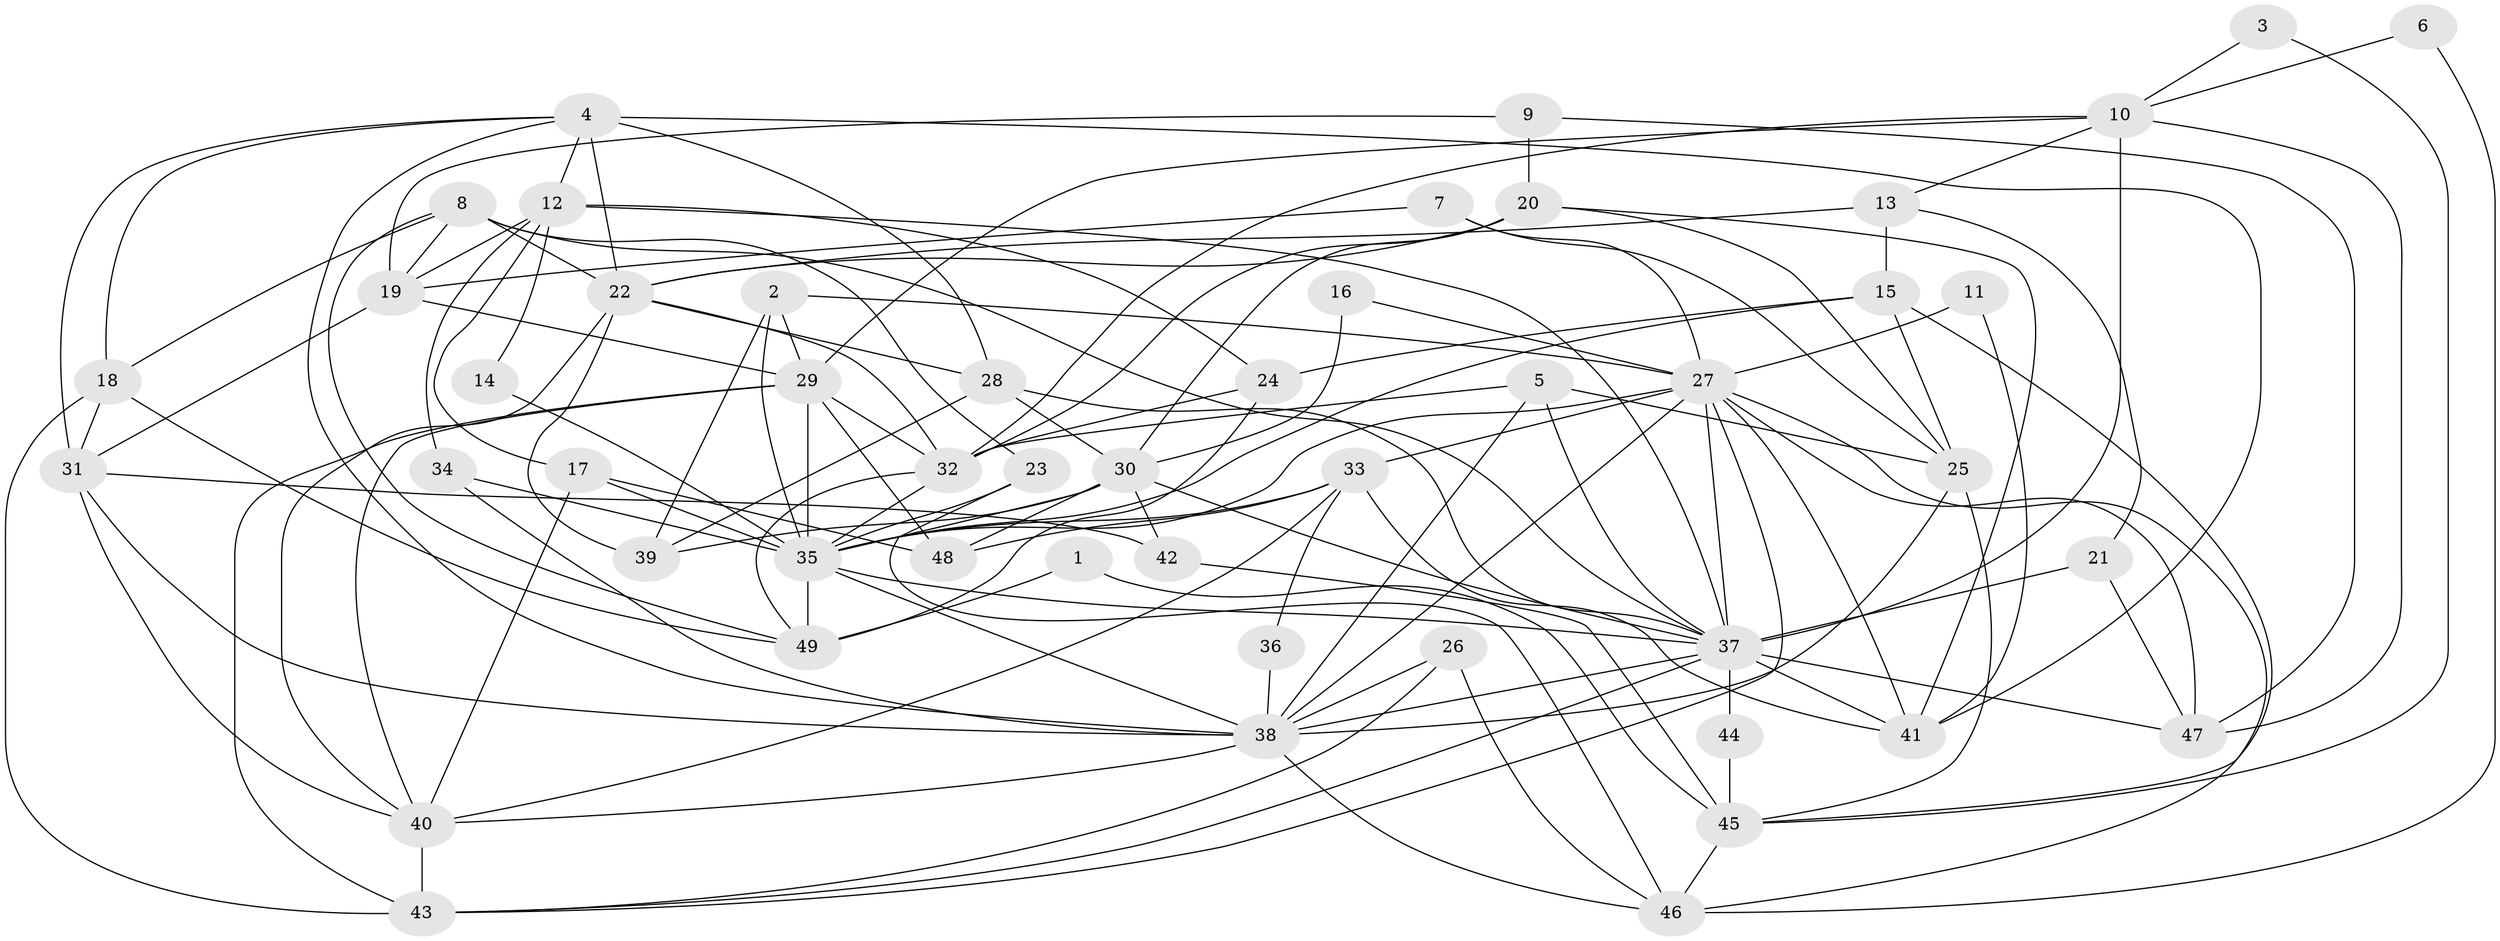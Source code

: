 // original degree distribution, {2: 0.18556701030927836, 3: 0.21649484536082475, 4: 0.26804123711340205, 6: 0.10309278350515463, 5: 0.17525773195876287, 7: 0.020618556701030927, 8: 0.020618556701030927, 10: 0.010309278350515464}
// Generated by graph-tools (version 1.1) at 2025/50/03/09/25 03:50:06]
// undirected, 49 vertices, 132 edges
graph export_dot {
graph [start="1"]
  node [color=gray90,style=filled];
  1;
  2;
  3;
  4;
  5;
  6;
  7;
  8;
  9;
  10;
  11;
  12;
  13;
  14;
  15;
  16;
  17;
  18;
  19;
  20;
  21;
  22;
  23;
  24;
  25;
  26;
  27;
  28;
  29;
  30;
  31;
  32;
  33;
  34;
  35;
  36;
  37;
  38;
  39;
  40;
  41;
  42;
  43;
  44;
  45;
  46;
  47;
  48;
  49;
  1 -- 45 [weight=1.0];
  1 -- 49 [weight=1.0];
  2 -- 27 [weight=1.0];
  2 -- 29 [weight=1.0];
  2 -- 35 [weight=1.0];
  2 -- 39 [weight=1.0];
  3 -- 10 [weight=1.0];
  3 -- 45 [weight=1.0];
  4 -- 12 [weight=1.0];
  4 -- 18 [weight=1.0];
  4 -- 22 [weight=2.0];
  4 -- 28 [weight=1.0];
  4 -- 31 [weight=1.0];
  4 -- 38 [weight=1.0];
  4 -- 41 [weight=1.0];
  5 -- 25 [weight=1.0];
  5 -- 32 [weight=1.0];
  5 -- 37 [weight=1.0];
  5 -- 38 [weight=1.0];
  6 -- 10 [weight=1.0];
  6 -- 46 [weight=1.0];
  7 -- 19 [weight=1.0];
  7 -- 25 [weight=1.0];
  7 -- 27 [weight=1.0];
  8 -- 18 [weight=1.0];
  8 -- 19 [weight=1.0];
  8 -- 22 [weight=1.0];
  8 -- 23 [weight=1.0];
  8 -- 37 [weight=1.0];
  8 -- 49 [weight=1.0];
  9 -- 19 [weight=1.0];
  9 -- 20 [weight=1.0];
  9 -- 47 [weight=1.0];
  10 -- 13 [weight=1.0];
  10 -- 29 [weight=1.0];
  10 -- 32 [weight=1.0];
  10 -- 37 [weight=1.0];
  10 -- 47 [weight=1.0];
  11 -- 27 [weight=1.0];
  11 -- 41 [weight=1.0];
  12 -- 14 [weight=1.0];
  12 -- 17 [weight=1.0];
  12 -- 19 [weight=1.0];
  12 -- 24 [weight=1.0];
  12 -- 34 [weight=1.0];
  12 -- 37 [weight=2.0];
  13 -- 15 [weight=1.0];
  13 -- 21 [weight=1.0];
  13 -- 22 [weight=2.0];
  14 -- 35 [weight=1.0];
  15 -- 24 [weight=1.0];
  15 -- 25 [weight=1.0];
  15 -- 35 [weight=1.0];
  15 -- 45 [weight=1.0];
  16 -- 27 [weight=1.0];
  16 -- 30 [weight=1.0];
  17 -- 35 [weight=1.0];
  17 -- 40 [weight=1.0];
  17 -- 48 [weight=1.0];
  18 -- 31 [weight=1.0];
  18 -- 43 [weight=1.0];
  18 -- 49 [weight=1.0];
  19 -- 29 [weight=1.0];
  19 -- 31 [weight=1.0];
  20 -- 22 [weight=1.0];
  20 -- 25 [weight=1.0];
  20 -- 30 [weight=1.0];
  20 -- 32 [weight=1.0];
  20 -- 41 [weight=1.0];
  21 -- 37 [weight=1.0];
  21 -- 47 [weight=1.0];
  22 -- 28 [weight=1.0];
  22 -- 32 [weight=1.0];
  22 -- 39 [weight=2.0];
  22 -- 40 [weight=2.0];
  23 -- 35 [weight=1.0];
  23 -- 46 [weight=1.0];
  24 -- 32 [weight=1.0];
  24 -- 49 [weight=1.0];
  25 -- 38 [weight=1.0];
  25 -- 45 [weight=1.0];
  26 -- 38 [weight=1.0];
  26 -- 43 [weight=1.0];
  26 -- 46 [weight=1.0];
  27 -- 33 [weight=1.0];
  27 -- 35 [weight=1.0];
  27 -- 37 [weight=1.0];
  27 -- 38 [weight=1.0];
  27 -- 41 [weight=1.0];
  27 -- 43 [weight=1.0];
  27 -- 46 [weight=1.0];
  27 -- 47 [weight=1.0];
  28 -- 30 [weight=1.0];
  28 -- 37 [weight=1.0];
  28 -- 39 [weight=1.0];
  29 -- 32 [weight=1.0];
  29 -- 35 [weight=1.0];
  29 -- 40 [weight=1.0];
  29 -- 43 [weight=1.0];
  29 -- 48 [weight=1.0];
  30 -- 35 [weight=1.0];
  30 -- 37 [weight=1.0];
  30 -- 39 [weight=1.0];
  30 -- 42 [weight=1.0];
  30 -- 48 [weight=1.0];
  31 -- 38 [weight=1.0];
  31 -- 40 [weight=1.0];
  31 -- 42 [weight=1.0];
  32 -- 35 [weight=2.0];
  32 -- 49 [weight=1.0];
  33 -- 35 [weight=1.0];
  33 -- 36 [weight=1.0];
  33 -- 40 [weight=1.0];
  33 -- 41 [weight=1.0];
  33 -- 48 [weight=1.0];
  34 -- 35 [weight=1.0];
  34 -- 38 [weight=1.0];
  35 -- 37 [weight=1.0];
  35 -- 38 [weight=1.0];
  35 -- 49 [weight=2.0];
  36 -- 38 [weight=1.0];
  37 -- 38 [weight=1.0];
  37 -- 41 [weight=1.0];
  37 -- 43 [weight=1.0];
  37 -- 44 [weight=1.0];
  37 -- 47 [weight=1.0];
  38 -- 40 [weight=1.0];
  38 -- 46 [weight=1.0];
  40 -- 43 [weight=2.0];
  42 -- 45 [weight=1.0];
  44 -- 45 [weight=1.0];
  45 -- 46 [weight=1.0];
}
